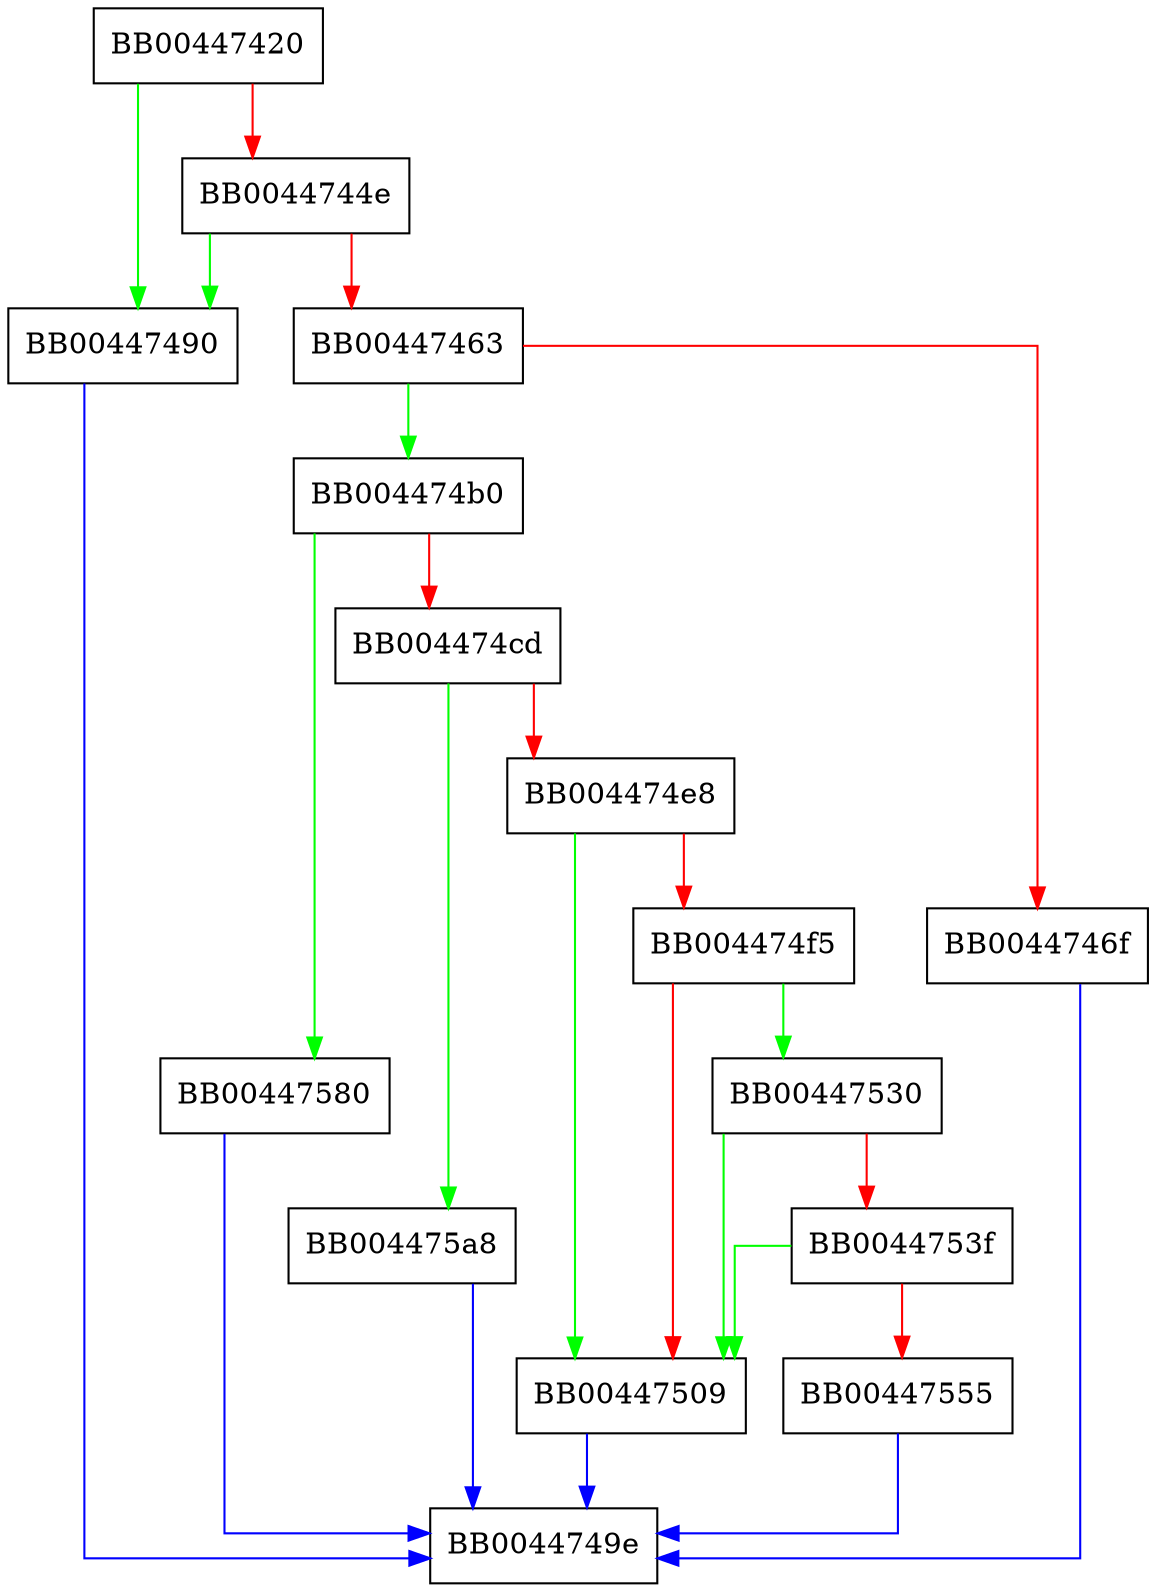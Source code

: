 digraph psk_find_session_cb {
  node [shape="box"];
  graph [splines=ortho];
  BB00447420 -> BB00447490 [color="green"];
  BB00447420 -> BB0044744e [color="red"];
  BB0044744e -> BB00447490 [color="green"];
  BB0044744e -> BB00447463 [color="red"];
  BB00447463 -> BB004474b0 [color="green"];
  BB00447463 -> BB0044746f [color="red"];
  BB0044746f -> BB0044749e [color="blue"];
  BB00447490 -> BB0044749e [color="blue"];
  BB004474b0 -> BB00447580 [color="green"];
  BB004474b0 -> BB004474cd [color="red"];
  BB004474cd -> BB004475a8 [color="green"];
  BB004474cd -> BB004474e8 [color="red"];
  BB004474e8 -> BB00447509 [color="green"];
  BB004474e8 -> BB004474f5 [color="red"];
  BB004474f5 -> BB00447530 [color="green"];
  BB004474f5 -> BB00447509 [color="red"];
  BB00447509 -> BB0044749e [color="blue"];
  BB00447530 -> BB00447509 [color="green"];
  BB00447530 -> BB0044753f [color="red"];
  BB0044753f -> BB00447509 [color="green"];
  BB0044753f -> BB00447555 [color="red"];
  BB00447555 -> BB0044749e [color="blue"];
  BB00447580 -> BB0044749e [color="blue"];
  BB004475a8 -> BB0044749e [color="blue"];
}